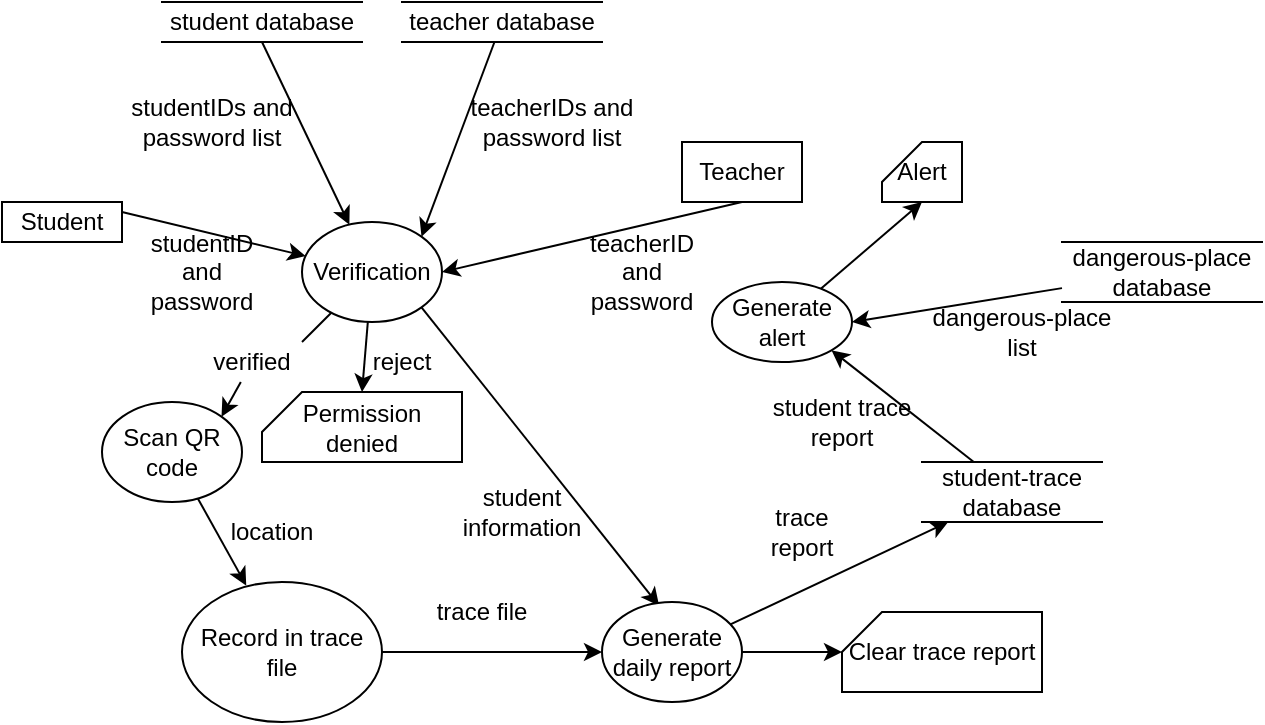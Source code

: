 <mxfile version="16.6.2" type="github"><diagram id="zEus5z6aOHMBCi1rzIMd" name="Page-1"><mxGraphModel dx="946" dy="645" grid="1" gridSize="10" guides="1" tooltips="1" connect="1" arrows="1" fold="1" page="1" pageScale="1" pageWidth="827" pageHeight="1169" math="0" shadow="0"><root><mxCell id="0"/><mxCell id="1" parent="0"/><mxCell id="FbJB6GxETELZwoFOZBtk-4" style="rounded=0;orthogonalLoop=1;jettySize=auto;html=1;exitX=1;exitY=0.25;exitDx=0;exitDy=0;" parent="1" source="FbJB6GxETELZwoFOZBtk-1" target="FbJB6GxETELZwoFOZBtk-3" edge="1"><mxGeometry relative="1" as="geometry"/></mxCell><mxCell id="FbJB6GxETELZwoFOZBtk-1" value="Student" style="rounded=0;whiteSpace=wrap;html=1;" parent="1" vertex="1"><mxGeometry x="20" y="150" width="60" height="20" as="geometry"/></mxCell><mxCell id="FbJB6GxETELZwoFOZBtk-5" style="edgeStyle=none;rounded=0;orthogonalLoop=1;jettySize=auto;html=1;exitX=0.5;exitY=1;exitDx=0;exitDy=0;entryX=1;entryY=0.5;entryDx=0;entryDy=0;" parent="1" source="FbJB6GxETELZwoFOZBtk-2" target="FbJB6GxETELZwoFOZBtk-3" edge="1"><mxGeometry relative="1" as="geometry"/></mxCell><mxCell id="FbJB6GxETELZwoFOZBtk-2" value="Teacher" style="rounded=0;whiteSpace=wrap;html=1;" parent="1" vertex="1"><mxGeometry x="360" y="120" width="60" height="30" as="geometry"/></mxCell><mxCell id="FbJB6GxETELZwoFOZBtk-17" style="edgeStyle=none;rounded=0;orthogonalLoop=1;jettySize=auto;html=1;entryX=0.5;entryY=0;entryDx=0;entryDy=0;entryPerimeter=0;" parent="1" source="FbJB6GxETELZwoFOZBtk-3" target="FbJB6GxETELZwoFOZBtk-16" edge="1"><mxGeometry relative="1" as="geometry"/></mxCell><mxCell id="FbJB6GxETELZwoFOZBtk-21" style="edgeStyle=none;rounded=0;orthogonalLoop=1;jettySize=auto;html=1;entryX=1;entryY=0;entryDx=0;entryDy=0;startArrow=none;" parent="1" source="kubtHcQSGEUnNicTJE5_-1" target="FbJB6GxETELZwoFOZBtk-19" edge="1"><mxGeometry relative="1" as="geometry"/></mxCell><mxCell id="FbJB6GxETELZwoFOZBtk-30" style="edgeStyle=none;rounded=0;orthogonalLoop=1;jettySize=auto;html=1;exitX=1;exitY=1;exitDx=0;exitDy=0;entryX=0.408;entryY=0.038;entryDx=0;entryDy=0;entryPerimeter=0;" parent="1" source="FbJB6GxETELZwoFOZBtk-3" target="FbJB6GxETELZwoFOZBtk-35" edge="1"><mxGeometry relative="1" as="geometry"><mxPoint x="311.888" y="336.923" as="targetPoint"/></mxGeometry></mxCell><mxCell id="FbJB6GxETELZwoFOZBtk-3" value="Verification" style="ellipse;whiteSpace=wrap;html=1;" parent="1" vertex="1"><mxGeometry x="170" y="160" width="70" height="50" as="geometry"/></mxCell><mxCell id="FbJB6GxETELZwoFOZBtk-9" style="edgeStyle=none;rounded=0;orthogonalLoop=1;jettySize=auto;html=1;exitX=0.5;exitY=1;exitDx=0;exitDy=0;" parent="1" source="FbJB6GxETELZwoFOZBtk-8" target="FbJB6GxETELZwoFOZBtk-3" edge="1"><mxGeometry relative="1" as="geometry"/></mxCell><mxCell id="FbJB6GxETELZwoFOZBtk-8" value="student database" style="shape=partialRectangle;whiteSpace=wrap;html=1;left=0;right=0;fillColor=none;" parent="1" vertex="1"><mxGeometry x="100" y="50" width="100" height="20" as="geometry"/></mxCell><mxCell id="FbJB6GxETELZwoFOZBtk-11" style="edgeStyle=none;rounded=0;orthogonalLoop=1;jettySize=auto;html=1;entryX=1;entryY=0;entryDx=0;entryDy=0;" parent="1" source="FbJB6GxETELZwoFOZBtk-10" target="FbJB6GxETELZwoFOZBtk-3" edge="1"><mxGeometry relative="1" as="geometry"/></mxCell><mxCell id="FbJB6GxETELZwoFOZBtk-10" value="teacher database" style="shape=partialRectangle;whiteSpace=wrap;html=1;left=0;right=0;fillColor=none;" parent="1" vertex="1"><mxGeometry x="220" y="50" width="100" height="20" as="geometry"/></mxCell><mxCell id="FbJB6GxETELZwoFOZBtk-12" value="studentID and password" style="text;html=1;strokeColor=none;fillColor=none;align=center;verticalAlign=middle;whiteSpace=wrap;rounded=0;" parent="1" vertex="1"><mxGeometry x="90" y="170" width="60" height="30" as="geometry"/></mxCell><mxCell id="FbJB6GxETELZwoFOZBtk-13" value="teacherID and password" style="text;html=1;strokeColor=none;fillColor=none;align=center;verticalAlign=middle;whiteSpace=wrap;rounded=0;" parent="1" vertex="1"><mxGeometry x="310" y="170" width="60" height="30" as="geometry"/></mxCell><mxCell id="FbJB6GxETELZwoFOZBtk-14" value="teacherIDs and password list" style="text;html=1;strokeColor=none;fillColor=none;align=center;verticalAlign=middle;whiteSpace=wrap;rounded=0;" parent="1" vertex="1"><mxGeometry x="250" y="90" width="90" height="40" as="geometry"/></mxCell><mxCell id="FbJB6GxETELZwoFOZBtk-15" value="studentIDs and password list" style="text;html=1;strokeColor=none;fillColor=none;align=center;verticalAlign=middle;whiteSpace=wrap;rounded=0;" parent="1" vertex="1"><mxGeometry x="80" y="90" width="90" height="40" as="geometry"/></mxCell><mxCell id="FbJB6GxETELZwoFOZBtk-16" value="Permission denied" style="shape=card;whiteSpace=wrap;html=1;size=20;" parent="1" vertex="1"><mxGeometry x="150" y="245" width="100" height="35" as="geometry"/></mxCell><mxCell id="FbJB6GxETELZwoFOZBtk-18" value="reject" style="text;html=1;strokeColor=none;fillColor=none;align=center;verticalAlign=middle;whiteSpace=wrap;rounded=0;" parent="1" vertex="1"><mxGeometry x="200" y="220" width="40" height="20" as="geometry"/></mxCell><mxCell id="FbJB6GxETELZwoFOZBtk-22" style="edgeStyle=none;rounded=0;orthogonalLoop=1;jettySize=auto;html=1;" parent="1" source="FbJB6GxETELZwoFOZBtk-19" edge="1"><mxGeometry relative="1" as="geometry"><mxPoint x="142.125" y="341.753" as="targetPoint"/></mxGeometry></mxCell><mxCell id="FbJB6GxETELZwoFOZBtk-19" value="Scan QR code" style="ellipse;whiteSpace=wrap;html=1;" parent="1" vertex="1"><mxGeometry x="70" y="250" width="70" height="50" as="geometry"/></mxCell><mxCell id="FbJB6GxETELZwoFOZBtk-24" value="location" style="text;html=1;strokeColor=none;fillColor=none;align=center;verticalAlign=middle;whiteSpace=wrap;rounded=0;" parent="1" vertex="1"><mxGeometry x="125" y="300" width="60" height="30" as="geometry"/></mxCell><mxCell id="FbJB6GxETELZwoFOZBtk-53" style="edgeStyle=none;rounded=0;orthogonalLoop=1;jettySize=auto;html=1;entryX=1;entryY=1;entryDx=0;entryDy=0;" parent="1" source="FbJB6GxETELZwoFOZBtk-27" target="FbJB6GxETELZwoFOZBtk-45" edge="1"><mxGeometry relative="1" as="geometry"/></mxCell><mxCell id="FbJB6GxETELZwoFOZBtk-27" value="student-trace database" style="shape=partialRectangle;whiteSpace=wrap;html=1;left=0;right=0;fillColor=none;" parent="1" vertex="1"><mxGeometry x="480" y="280" width="90" height="30" as="geometry"/></mxCell><mxCell id="FbJB6GxETELZwoFOZBtk-31" value="student information" style="text;html=1;strokeColor=none;fillColor=none;align=center;verticalAlign=middle;whiteSpace=wrap;rounded=0;" parent="1" vertex="1"><mxGeometry x="250" y="290" width="60" height="30" as="geometry"/></mxCell><mxCell id="FbJB6GxETELZwoFOZBtk-37" style="edgeStyle=none;rounded=0;orthogonalLoop=1;jettySize=auto;html=1;" parent="1" source="FbJB6GxETELZwoFOZBtk-34" target="FbJB6GxETELZwoFOZBtk-35" edge="1"><mxGeometry relative="1" as="geometry"/></mxCell><mxCell id="FbJB6GxETELZwoFOZBtk-34" value="Record in trace file" style="ellipse;whiteSpace=wrap;html=1;" parent="1" vertex="1"><mxGeometry x="110" y="340" width="100" height="70" as="geometry"/></mxCell><mxCell id="FbJB6GxETELZwoFOZBtk-38" style="edgeStyle=none;rounded=0;orthogonalLoop=1;jettySize=auto;html=1;" parent="1" source="FbJB6GxETELZwoFOZBtk-35" target="FbJB6GxETELZwoFOZBtk-27" edge="1"><mxGeometry relative="1" as="geometry"/></mxCell><mxCell id="FbJB6GxETELZwoFOZBtk-41" style="edgeStyle=none;rounded=0;orthogonalLoop=1;jettySize=auto;html=1;" parent="1" source="FbJB6GxETELZwoFOZBtk-35" edge="1"><mxGeometry relative="1" as="geometry"><mxPoint x="440" y="375" as="targetPoint"/></mxGeometry></mxCell><mxCell id="FbJB6GxETELZwoFOZBtk-35" value="Generate daily report" style="ellipse;whiteSpace=wrap;html=1;" parent="1" vertex="1"><mxGeometry x="320" y="350" width="70" height="50" as="geometry"/></mxCell><mxCell id="FbJB6GxETELZwoFOZBtk-39" value="trace file" style="text;html=1;strokeColor=none;fillColor=none;align=center;verticalAlign=middle;whiteSpace=wrap;rounded=0;" parent="1" vertex="1"><mxGeometry x="230" y="340" width="60" height="30" as="geometry"/></mxCell><mxCell id="FbJB6GxETELZwoFOZBtk-40" value="trace report" style="text;html=1;strokeColor=none;fillColor=none;align=center;verticalAlign=middle;whiteSpace=wrap;rounded=0;" parent="1" vertex="1"><mxGeometry x="390" y="300" width="60" height="30" as="geometry"/></mxCell><mxCell id="FbJB6GxETELZwoFOZBtk-43" value="Clear trace report" style="shape=card;whiteSpace=wrap;html=1;size=20;" parent="1" vertex="1"><mxGeometry x="440" y="355" width="100" height="40" as="geometry"/></mxCell><mxCell id="FbJB6GxETELZwoFOZBtk-56" style="edgeStyle=none;rounded=0;orthogonalLoop=1;jettySize=auto;html=1;entryX=0.5;entryY=1;entryDx=0;entryDy=0;entryPerimeter=0;" parent="1" source="FbJB6GxETELZwoFOZBtk-45" target="FbJB6GxETELZwoFOZBtk-55" edge="1"><mxGeometry relative="1" as="geometry"/></mxCell><mxCell id="FbJB6GxETELZwoFOZBtk-45" value="Generate alert" style="ellipse;whiteSpace=wrap;html=1;" parent="1" vertex="1"><mxGeometry x="375" y="190" width="70" height="40" as="geometry"/></mxCell><mxCell id="FbJB6GxETELZwoFOZBtk-49" style="edgeStyle=none;rounded=0;orthogonalLoop=1;jettySize=auto;html=1;entryX=1;entryY=0.5;entryDx=0;entryDy=0;" parent="1" source="FbJB6GxETELZwoFOZBtk-47" target="FbJB6GxETELZwoFOZBtk-45" edge="1"><mxGeometry relative="1" as="geometry"/></mxCell><mxCell id="FbJB6GxETELZwoFOZBtk-47" value="dangerous-place database" style="shape=partialRectangle;whiteSpace=wrap;html=1;left=0;right=0;fillColor=none;" parent="1" vertex="1"><mxGeometry x="550" y="170" width="100" height="30" as="geometry"/></mxCell><mxCell id="FbJB6GxETELZwoFOZBtk-51" value="dangerous-place list" style="text;html=1;strokeColor=none;fillColor=none;align=center;verticalAlign=middle;whiteSpace=wrap;rounded=0;" parent="1" vertex="1"><mxGeometry x="480" y="200" width="100" height="30" as="geometry"/></mxCell><mxCell id="FbJB6GxETELZwoFOZBtk-54" value="student trace report" style="text;html=1;strokeColor=none;fillColor=none;align=center;verticalAlign=middle;whiteSpace=wrap;rounded=0;" parent="1" vertex="1"><mxGeometry x="390" y="245" width="100" height="30" as="geometry"/></mxCell><mxCell id="FbJB6GxETELZwoFOZBtk-55" value="Alert" style="shape=card;whiteSpace=wrap;html=1;size=20;" parent="1" vertex="1"><mxGeometry x="460" y="120" width="40" height="30" as="geometry"/></mxCell><mxCell id="kubtHcQSGEUnNicTJE5_-1" value="verified" style="text;html=1;strokeColor=none;fillColor=none;align=center;verticalAlign=middle;whiteSpace=wrap;rounded=0;" vertex="1" parent="1"><mxGeometry x="120" y="220" width="50" height="20" as="geometry"/></mxCell><mxCell id="kubtHcQSGEUnNicTJE5_-2" value="" style="edgeStyle=none;rounded=0;orthogonalLoop=1;jettySize=auto;html=1;entryX=1;entryY=0;entryDx=0;entryDy=0;endArrow=none;" edge="1" parent="1" source="FbJB6GxETELZwoFOZBtk-3" target="kubtHcQSGEUnNicTJE5_-1"><mxGeometry relative="1" as="geometry"><mxPoint x="184.107" y="205.057" as="sourcePoint"/><mxPoint x="129.749" y="257.322" as="targetPoint"/></mxGeometry></mxCell></root></mxGraphModel></diagram></mxfile>